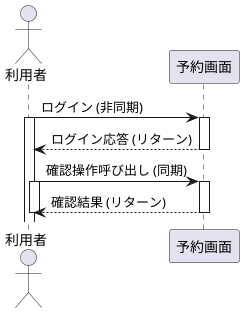 @startuml 演習4-2
actor 利用者
participant "予約画面" as 画面

利用者 -> 画面: ログイン (非同期)
activate 利用者
activate 画面
利用者 <-- 画面: ログイン応答 (リターン)
deactivate 画面

利用者 -> 画面: 確認操作呼び出し (同期)
activate 利用者
activate 画面
利用者 <-- 画面: 確認結果 (リターン)
deactivate 画面
deactivate 利用者
@enduml
